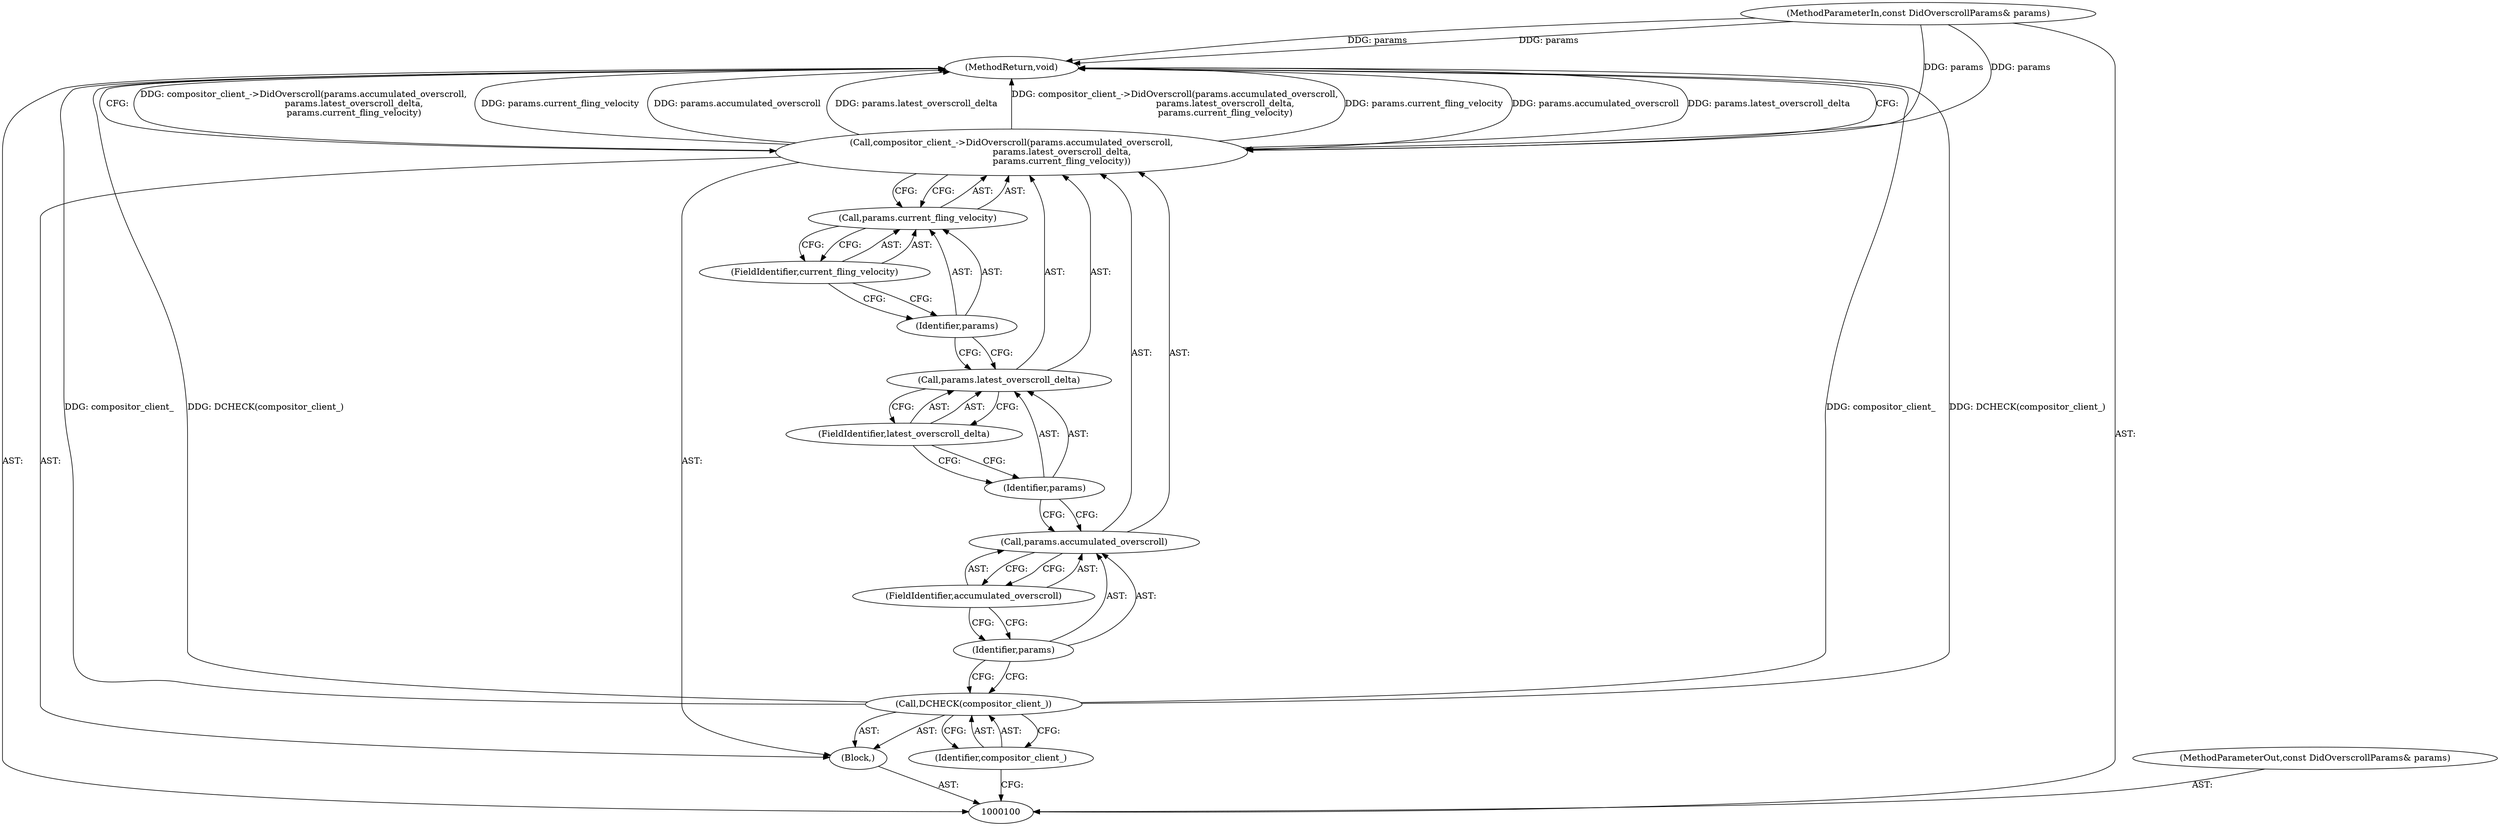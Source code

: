 digraph "1_Chrome_0e3d721470add955c056e3051614f58c7220e85b_5" {
"1000115" [label="(MethodReturn,void)"];
"1000102" [label="(Block,)"];
"1000101" [label="(MethodParameterIn,const DidOverscrollParams& params)"];
"1000135" [label="(MethodParameterOut,const DidOverscrollParams& params)"];
"1000104" [label="(Identifier,compositor_client_)"];
"1000103" [label="(Call,DCHECK(compositor_client_))"];
"1000105" [label="(Call,compositor_client_->DidOverscroll(params.accumulated_overscroll,\n                                    params.latest_overscroll_delta,\n                                    params.current_fling_velocity))"];
"1000106" [label="(Call,params.accumulated_overscroll)"];
"1000107" [label="(Identifier,params)"];
"1000108" [label="(FieldIdentifier,accumulated_overscroll)"];
"1000109" [label="(Call,params.latest_overscroll_delta)"];
"1000110" [label="(Identifier,params)"];
"1000111" [label="(FieldIdentifier,latest_overscroll_delta)"];
"1000112" [label="(Call,params.current_fling_velocity)"];
"1000113" [label="(Identifier,params)"];
"1000114" [label="(FieldIdentifier,current_fling_velocity)"];
"1000115" -> "1000100"  [label="AST: "];
"1000115" -> "1000105"  [label="CFG: "];
"1000103" -> "1000115"  [label="DDG: compositor_client_"];
"1000103" -> "1000115"  [label="DDG: DCHECK(compositor_client_)"];
"1000105" -> "1000115"  [label="DDG: compositor_client_->DidOverscroll(params.accumulated_overscroll,\n                                    params.latest_overscroll_delta,\n                                    params.current_fling_velocity)"];
"1000105" -> "1000115"  [label="DDG: params.current_fling_velocity"];
"1000105" -> "1000115"  [label="DDG: params.accumulated_overscroll"];
"1000105" -> "1000115"  [label="DDG: params.latest_overscroll_delta"];
"1000101" -> "1000115"  [label="DDG: params"];
"1000102" -> "1000100"  [label="AST: "];
"1000103" -> "1000102"  [label="AST: "];
"1000105" -> "1000102"  [label="AST: "];
"1000101" -> "1000100"  [label="AST: "];
"1000101" -> "1000115"  [label="DDG: params"];
"1000101" -> "1000105"  [label="DDG: params"];
"1000135" -> "1000100"  [label="AST: "];
"1000104" -> "1000103"  [label="AST: "];
"1000104" -> "1000100"  [label="CFG: "];
"1000103" -> "1000104"  [label="CFG: "];
"1000103" -> "1000102"  [label="AST: "];
"1000103" -> "1000104"  [label="CFG: "];
"1000104" -> "1000103"  [label="AST: "];
"1000107" -> "1000103"  [label="CFG: "];
"1000103" -> "1000115"  [label="DDG: compositor_client_"];
"1000103" -> "1000115"  [label="DDG: DCHECK(compositor_client_)"];
"1000105" -> "1000102"  [label="AST: "];
"1000105" -> "1000112"  [label="CFG: "];
"1000106" -> "1000105"  [label="AST: "];
"1000109" -> "1000105"  [label="AST: "];
"1000112" -> "1000105"  [label="AST: "];
"1000115" -> "1000105"  [label="CFG: "];
"1000105" -> "1000115"  [label="DDG: compositor_client_->DidOverscroll(params.accumulated_overscroll,\n                                    params.latest_overscroll_delta,\n                                    params.current_fling_velocity)"];
"1000105" -> "1000115"  [label="DDG: params.current_fling_velocity"];
"1000105" -> "1000115"  [label="DDG: params.accumulated_overscroll"];
"1000105" -> "1000115"  [label="DDG: params.latest_overscroll_delta"];
"1000101" -> "1000105"  [label="DDG: params"];
"1000106" -> "1000105"  [label="AST: "];
"1000106" -> "1000108"  [label="CFG: "];
"1000107" -> "1000106"  [label="AST: "];
"1000108" -> "1000106"  [label="AST: "];
"1000110" -> "1000106"  [label="CFG: "];
"1000107" -> "1000106"  [label="AST: "];
"1000107" -> "1000103"  [label="CFG: "];
"1000108" -> "1000107"  [label="CFG: "];
"1000108" -> "1000106"  [label="AST: "];
"1000108" -> "1000107"  [label="CFG: "];
"1000106" -> "1000108"  [label="CFG: "];
"1000109" -> "1000105"  [label="AST: "];
"1000109" -> "1000111"  [label="CFG: "];
"1000110" -> "1000109"  [label="AST: "];
"1000111" -> "1000109"  [label="AST: "];
"1000113" -> "1000109"  [label="CFG: "];
"1000110" -> "1000109"  [label="AST: "];
"1000110" -> "1000106"  [label="CFG: "];
"1000111" -> "1000110"  [label="CFG: "];
"1000111" -> "1000109"  [label="AST: "];
"1000111" -> "1000110"  [label="CFG: "];
"1000109" -> "1000111"  [label="CFG: "];
"1000112" -> "1000105"  [label="AST: "];
"1000112" -> "1000114"  [label="CFG: "];
"1000113" -> "1000112"  [label="AST: "];
"1000114" -> "1000112"  [label="AST: "];
"1000105" -> "1000112"  [label="CFG: "];
"1000113" -> "1000112"  [label="AST: "];
"1000113" -> "1000109"  [label="CFG: "];
"1000114" -> "1000113"  [label="CFG: "];
"1000114" -> "1000112"  [label="AST: "];
"1000114" -> "1000113"  [label="CFG: "];
"1000112" -> "1000114"  [label="CFG: "];
}
